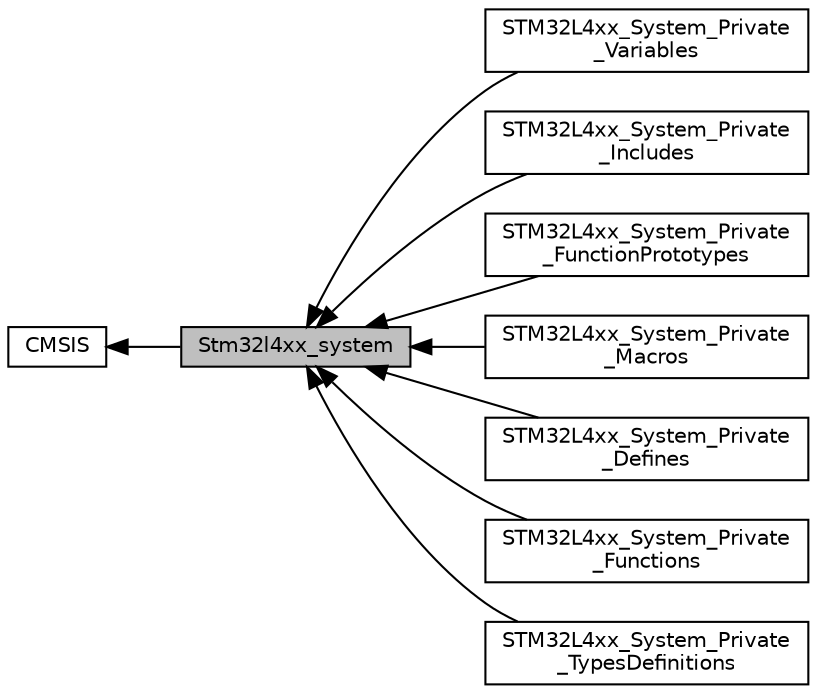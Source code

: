 digraph "Stm32l4xx_system"
{
  edge [fontname="Helvetica",fontsize="10",labelfontname="Helvetica",labelfontsize="10"];
  node [fontname="Helvetica",fontsize="10",shape=record];
  rankdir=LR;
  Node6 [label="STM32L4xx_System_Private\l_Variables",height=0.2,width=0.4,color="black", fillcolor="white", style="filled",URL="$group__STM32L4xx__System__Private__Variables.html"];
  Node2 [label="STM32L4xx_System_Private\l_Includes",height=0.2,width=0.4,color="black", fillcolor="white", style="filled",URL="$group__STM32L4xx__System__Private__Includes.html"];
  Node7 [label="STM32L4xx_System_Private\l_FunctionPrototypes",height=0.2,width=0.4,color="black", fillcolor="white", style="filled",URL="$group__STM32L4xx__System__Private__FunctionPrototypes.html"];
  Node5 [label="STM32L4xx_System_Private\l_Macros",height=0.2,width=0.4,color="black", fillcolor="white", style="filled",URL="$group__STM32L4xx__System__Private__Macros.html"];
  Node4 [label="STM32L4xx_System_Private\l_Defines",height=0.2,width=0.4,color="black", fillcolor="white", style="filled",URL="$group__STM32L4xx__System__Private__Defines.html"];
  Node0 [label="Stm32l4xx_system",height=0.2,width=0.4,color="black", fillcolor="grey75", style="filled", fontcolor="black"];
  Node8 [label="STM32L4xx_System_Private\l_Functions",height=0.2,width=0.4,color="black", fillcolor="white", style="filled",URL="$group__STM32L4xx__System__Private__Functions.html"];
  Node1 [label="CMSIS",height=0.2,width=0.4,color="black", fillcolor="white", style="filled",URL="$group__CMSIS.html"];
  Node3 [label="STM32L4xx_System_Private\l_TypesDefinitions",height=0.2,width=0.4,color="black", fillcolor="white", style="filled",URL="$group__STM32L4xx__System__Private__TypesDefinitions.html"];
  Node1->Node0 [shape=plaintext, dir="back", style="solid"];
  Node0->Node2 [shape=plaintext, dir="back", style="solid"];
  Node0->Node3 [shape=plaintext, dir="back", style="solid"];
  Node0->Node4 [shape=plaintext, dir="back", style="solid"];
  Node0->Node5 [shape=plaintext, dir="back", style="solid"];
  Node0->Node6 [shape=plaintext, dir="back", style="solid"];
  Node0->Node7 [shape=plaintext, dir="back", style="solid"];
  Node0->Node8 [shape=plaintext, dir="back", style="solid"];
}
